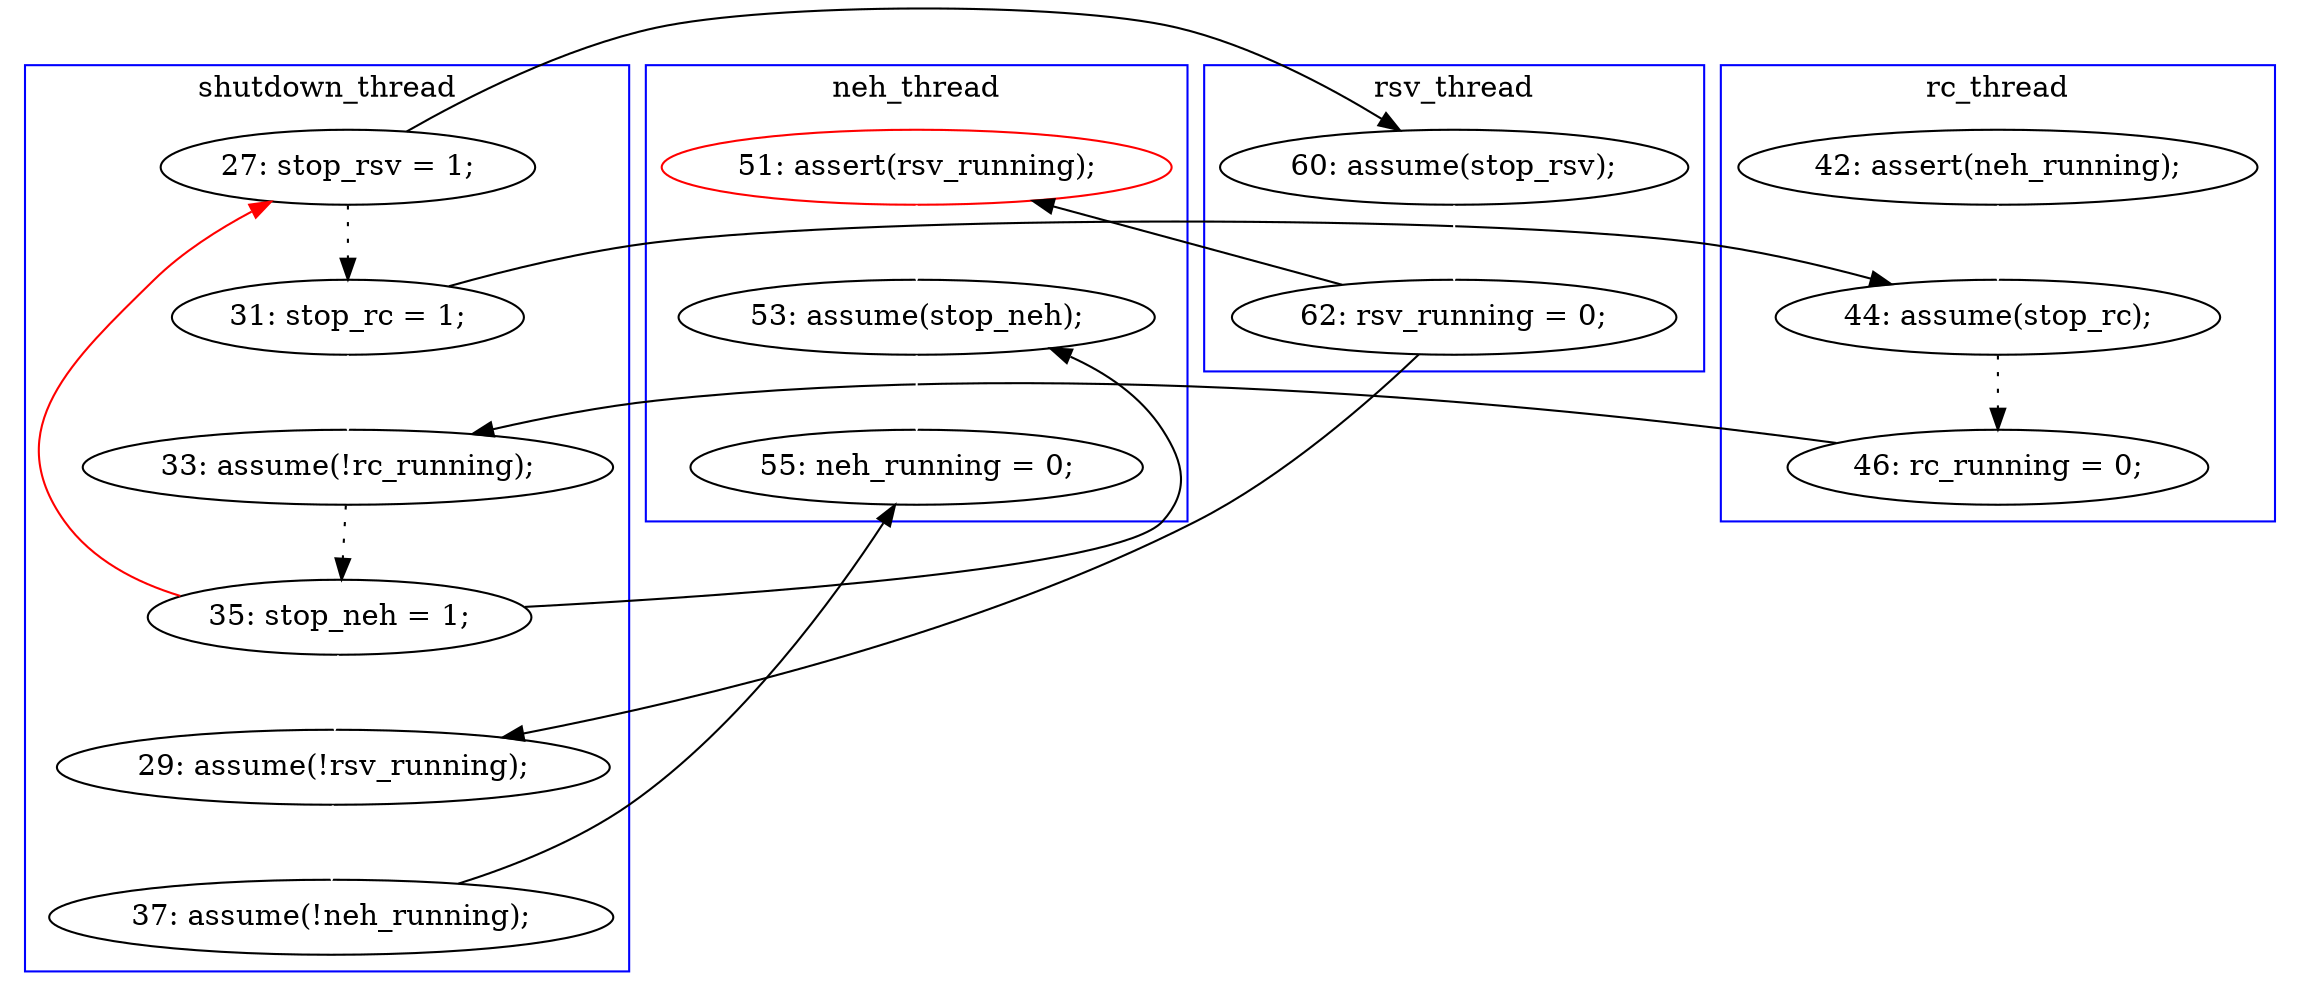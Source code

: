 digraph Counterexample {
	21 -> 29 [color = black, style = solid, constraint = false]
	16 -> 20 [color = black, style = dotted]
	11 -> 16 [color = white, style = solid]
	28 -> 30 [color = white, style = solid]
	33 -> 35 [color = white, style = solid]
	28 -> 33 [color = black, style = solid, constraint = false]
	15 -> 26 [color = white, style = solid]
	29 -> 33 [color = white, style = solid]
	21 -> 30 [color = black, style = solid, constraint = false]
	31 -> 35 [color = black, style = solid, constraint = false]
	19 -> 21 [color = white, style = solid]
	28 -> 14 [color = red, style = solid, constraint = false]
	14 -> 15 [color = black, style = dotted]
	20 -> 26 [color = black, style = solid, constraint = false]
	15 -> 16 [color = black, style = solid, constraint = false]
	26 -> 28 [color = black, style = dotted]
	30 -> 31 [color = white, style = solid]
	14 -> 19 [color = black, style = solid, constraint = false]
	subgraph cluster4 {
		label = rsv_thread
		color = blue
		19  [label = "60: assume(stop_rsv);"]
		21  [label = "62: rsv_running = 0;"]
	}
	subgraph cluster3 {
		label = neh_thread
		color = blue
		35  [label = "55: neh_running = 0;"]
		29  [label = "51: assert(rsv_running);", color = red]
		33  [label = "53: assume(stop_neh);"]
	}
	subgraph cluster1 {
		label = shutdown_thread
		color = blue
		26  [label = "33: assume(!rc_running);"]
		31  [label = "37: assume(!neh_running);"]
		28  [label = "35: stop_neh = 1;"]
		30  [label = "29: assume(!rsv_running);"]
		15  [label = "31: stop_rc = 1;"]
		14  [label = "27: stop_rsv = 1;"]
	}
	subgraph cluster2 {
		label = rc_thread
		color = blue
		11  [label = "42: assert(neh_running);"]
		20  [label = "46: rc_running = 0;"]
		16  [label = "44: assume(stop_rc);"]
	}
}